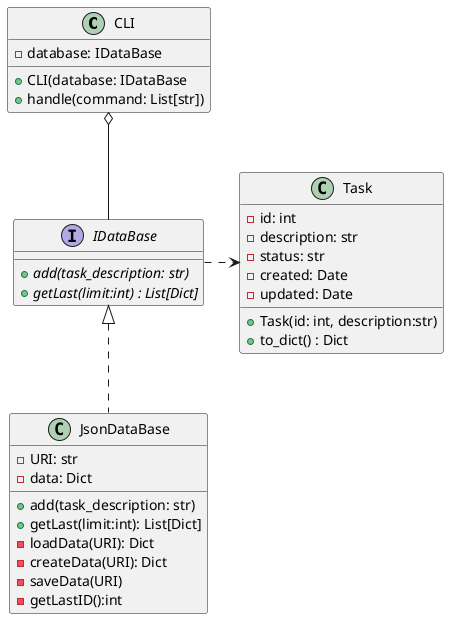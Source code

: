 @startuml

class CLI {
- database: IDataBase 
+ CLI(database: IDataBase
+ handle(command: List[str])
}

interface IDataBase {
{abstract} + add(task_description: str)
{abstract} + getLast(limit:int) : List[Dict]
}

class JsonDataBase implements IDataBase{
- URI: str
- data: Dict
+ add(task_description: str)
+ getLast(limit:int): List[Dict]
- loadData(URI): Dict
- createData(URI): Dict
- saveData(URI)
- getLastID():int
}

' class SqlLite3 implements IDataBase{

' }

' class MyORM implements IDataBase{

' }
' MyORM o-- PostgreSQL

class Task{
- id: int
- description: str
- status: str
- created: Date
- updated: Date
+ Task(id: int, description:str)
+ to_dict() : Dict
}

CLI o-- IDataBase

IDataBase .> Task
@enduml